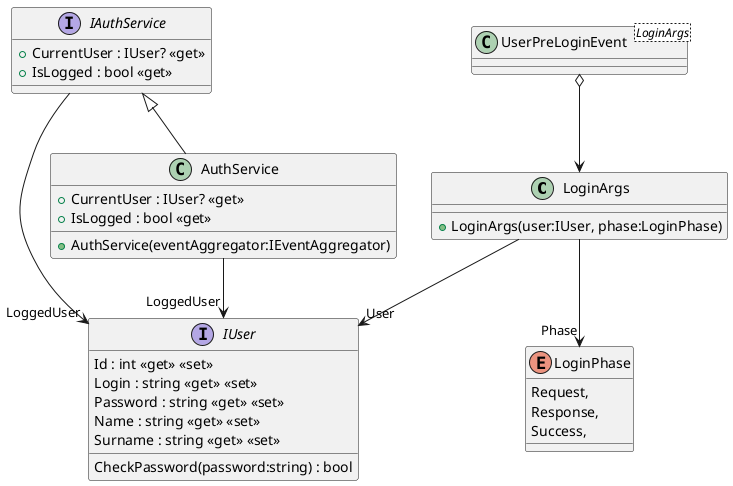 ﻿@startuml
class LoginArgs {
    + LoginArgs(user:IUser, phase:LoginPhase)
}
enum LoginPhase {
    Request,
    Response,
    Success,
}
interface IUser {
    Id : int <<get>> <<set>>
    Login : string <<get>> <<set>>
    Password : string <<get>> <<set>>
    Name : string <<get>> <<set>>
    Surname : string <<get>> <<set>>
    CheckPassword(password:string) : bool
}
LoginArgs --> "Phase" LoginPhase
LoginArgs --> "User" IUser
interface IAuthService {
    + CurrentUser : IUser? <<get>>
    + IsLogged : bool <<get>>
}
IAuthService --> "LoggedUser" IUser
class AuthService {
    + CurrentUser : IUser? <<get>>
    + IsLogged : bool <<get>>
    + AuthService(eventAggregator:IEventAggregator)
}
IAuthService <|-- AuthService
AuthService --> "LoggedUser" IUser
class UserPreLoginEvent <LoginArgs>
UserPreLoginEvent o-d-> LoginArgs
@enduml